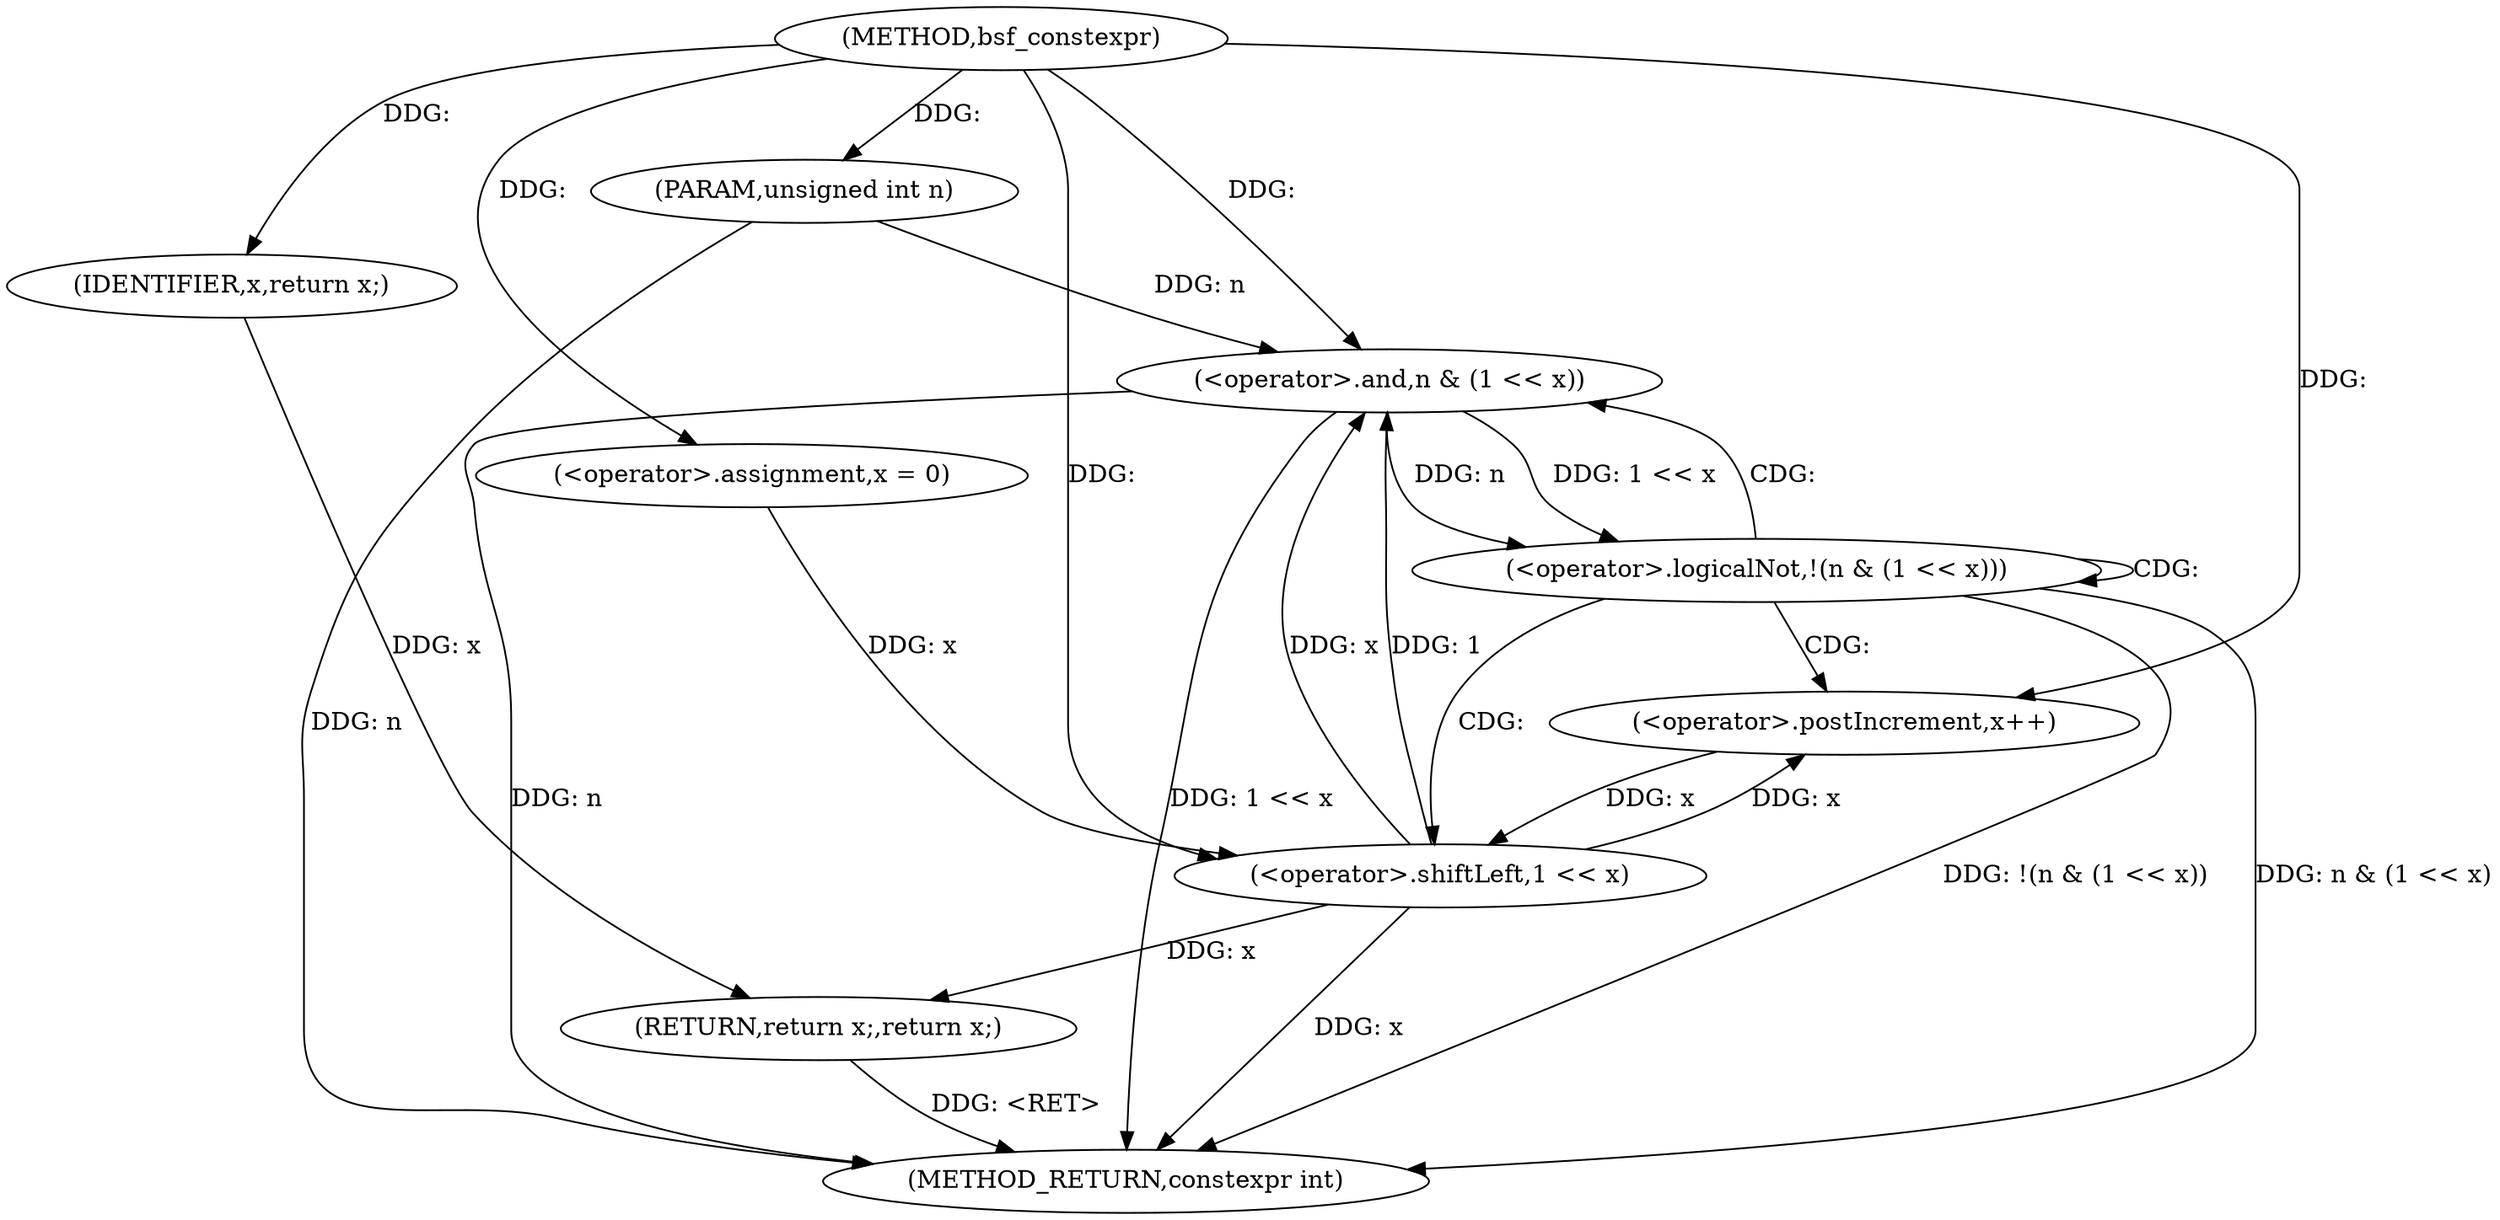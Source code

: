 digraph "bsf_constexpr" {  
"1000176" [label = "(METHOD,bsf_constexpr)" ]
"1000194" [label = "(METHOD_RETURN,constexpr int)" ]
"1000177" [label = "(PARAM,unsigned int n)" ]
"1000180" [label = "(<operator>.assignment,x = 0)" ]
"1000192" [label = "(RETURN,return x;,return x;)" ]
"1000184" [label = "(<operator>.logicalNot,!(n & (1 << x)))" ]
"1000190" [label = "(<operator>.postIncrement,x++)" ]
"1000193" [label = "(IDENTIFIER,x,return x;)" ]
"1000185" [label = "(<operator>.and,n & (1 << x))" ]
"1000187" [label = "(<operator>.shiftLeft,1 << x)" ]
  "1000177" -> "1000194"  [ label = "DDG: n"] 
  "1000185" -> "1000194"  [ label = "DDG: n"] 
  "1000187" -> "1000194"  [ label = "DDG: x"] 
  "1000185" -> "1000194"  [ label = "DDG: 1 << x"] 
  "1000184" -> "1000194"  [ label = "DDG: n & (1 << x)"] 
  "1000184" -> "1000194"  [ label = "DDG: !(n & (1 << x))"] 
  "1000192" -> "1000194"  [ label = "DDG: <RET>"] 
  "1000176" -> "1000177"  [ label = "DDG: "] 
  "1000176" -> "1000180"  [ label = "DDG: "] 
  "1000193" -> "1000192"  [ label = "DDG: x"] 
  "1000187" -> "1000192"  [ label = "DDG: x"] 
  "1000176" -> "1000193"  [ label = "DDG: "] 
  "1000185" -> "1000184"  [ label = "DDG: 1 << x"] 
  "1000185" -> "1000184"  [ label = "DDG: n"] 
  "1000187" -> "1000190"  [ label = "DDG: x"] 
  "1000176" -> "1000190"  [ label = "DDG: "] 
  "1000177" -> "1000185"  [ label = "DDG: n"] 
  "1000176" -> "1000185"  [ label = "DDG: "] 
  "1000187" -> "1000185"  [ label = "DDG: 1"] 
  "1000187" -> "1000185"  [ label = "DDG: x"] 
  "1000176" -> "1000187"  [ label = "DDG: "] 
  "1000180" -> "1000187"  [ label = "DDG: x"] 
  "1000190" -> "1000187"  [ label = "DDG: x"] 
  "1000184" -> "1000190"  [ label = "CDG: "] 
  "1000184" -> "1000187"  [ label = "CDG: "] 
  "1000184" -> "1000184"  [ label = "CDG: "] 
  "1000184" -> "1000185"  [ label = "CDG: "] 
}
